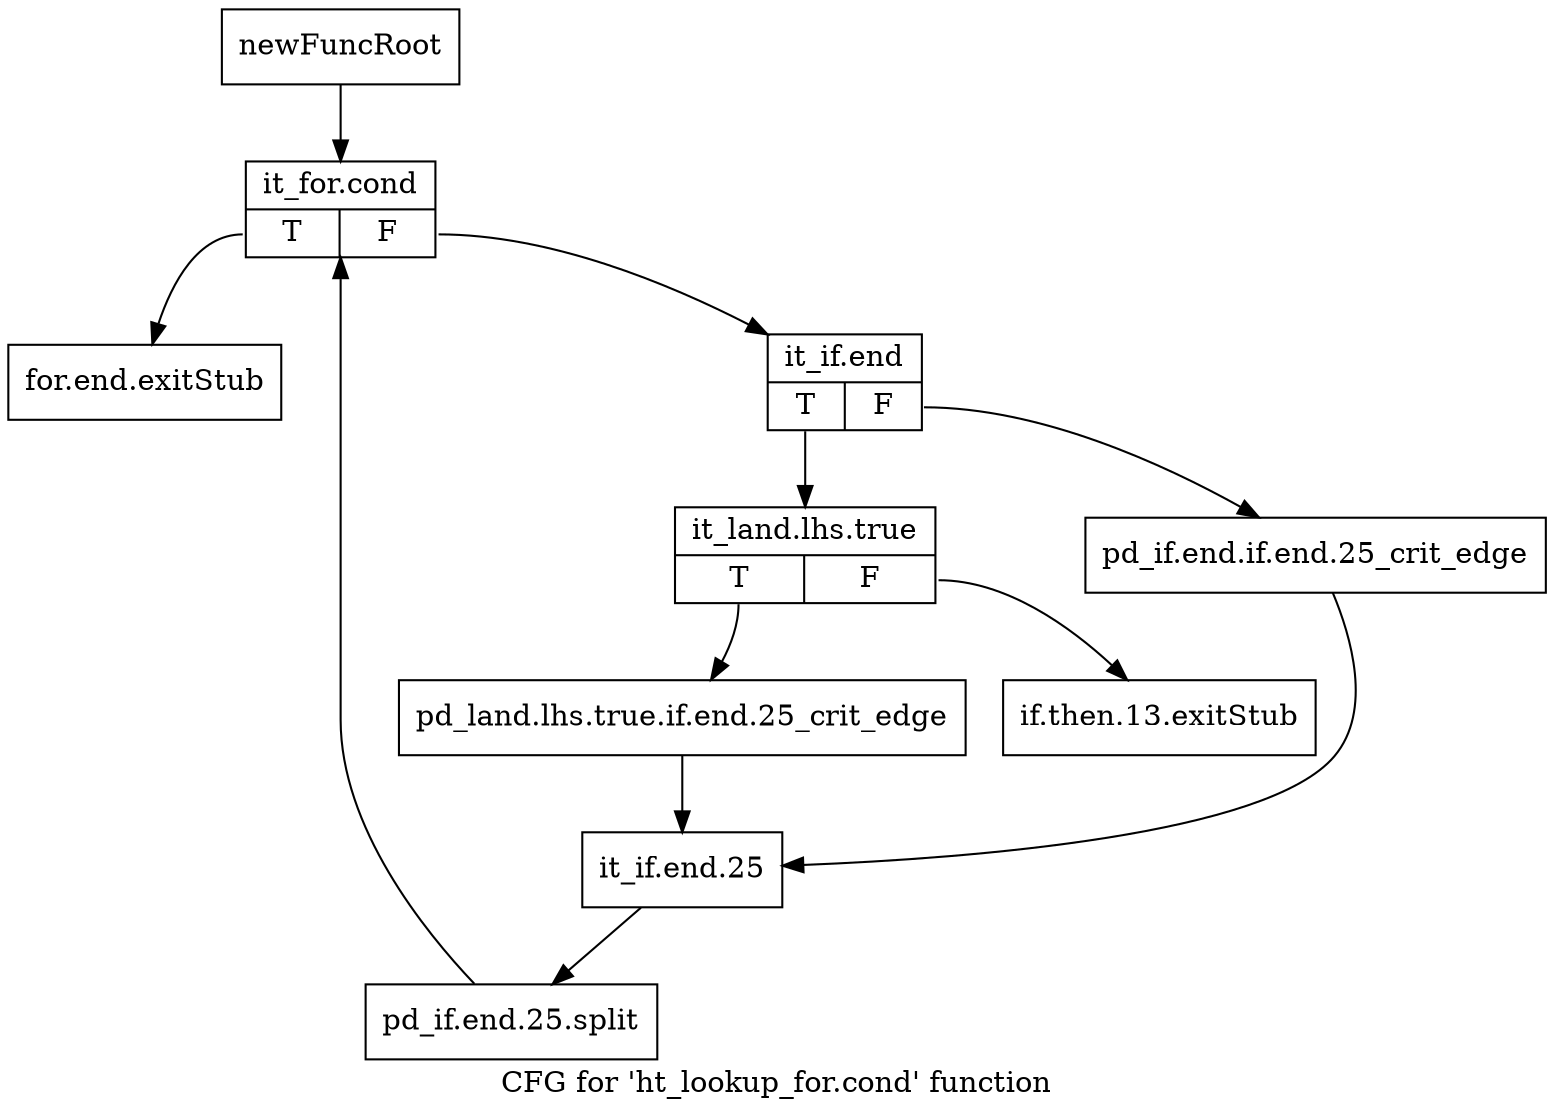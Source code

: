 digraph "CFG for 'ht_lookup_for.cond' function" {
	label="CFG for 'ht_lookup_for.cond' function";

	Node0xb2c7450 [shape=record,label="{newFuncRoot}"];
	Node0xb2c7450 -> Node0xb2c7540;
	Node0xb2c74a0 [shape=record,label="{for.end.exitStub}"];
	Node0xb2c74f0 [shape=record,label="{if.then.13.exitStub}"];
	Node0xb2c7540 [shape=record,label="{it_for.cond|{<s0>T|<s1>F}}"];
	Node0xb2c7540:s0 -> Node0xb2c74a0;
	Node0xb2c7540:s1 -> Node0xb2c7590;
	Node0xb2c7590 [shape=record,label="{it_if.end|{<s0>T|<s1>F}}"];
	Node0xb2c7590:s0 -> Node0xb2c7630;
	Node0xb2c7590:s1 -> Node0xb2c75e0;
	Node0xb2c75e0 [shape=record,label="{pd_if.end.if.end.25_crit_edge}"];
	Node0xb2c75e0 -> Node0xb2c76d0;
	Node0xb2c7630 [shape=record,label="{it_land.lhs.true|{<s0>T|<s1>F}}"];
	Node0xb2c7630:s0 -> Node0xb2c7680;
	Node0xb2c7630:s1 -> Node0xb2c74f0;
	Node0xb2c7680 [shape=record,label="{pd_land.lhs.true.if.end.25_crit_edge}"];
	Node0xb2c7680 -> Node0xb2c76d0;
	Node0xb2c76d0 [shape=record,label="{it_if.end.25}"];
	Node0xb2c76d0 -> Node0xf6e2ab0;
	Node0xf6e2ab0 [shape=record,label="{pd_if.end.25.split}"];
	Node0xf6e2ab0 -> Node0xb2c7540;
}
